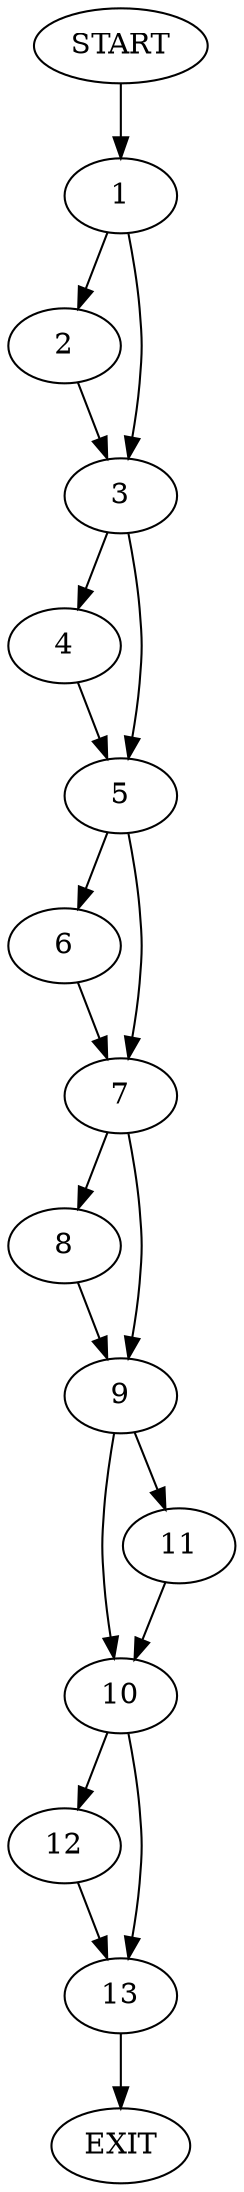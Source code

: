 digraph {
0 [label="START"]
14 [label="EXIT"]
0 -> 1
1 -> 2
1 -> 3
2 -> 3
3 -> 4
3 -> 5
4 -> 5
5 -> 6
5 -> 7
6 -> 7
7 -> 8
7 -> 9
8 -> 9
9 -> 10
9 -> 11
10 -> 12
10 -> 13
11 -> 10
13 -> 14
12 -> 13
}
